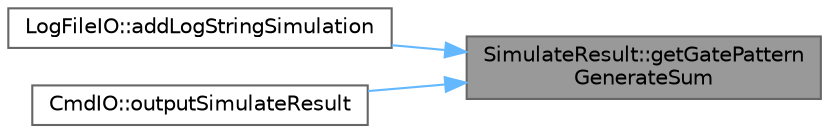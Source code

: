 digraph "SimulateResult::getGatePatternGenerateSum"
{
 // LATEX_PDF_SIZE
  bgcolor="transparent";
  edge [fontname=Helvetica,fontsize=10,labelfontname=Helvetica,labelfontsize=10];
  node [fontname=Helvetica,fontsize=10,shape=box,height=0.2,width=0.4];
  rankdir="RL";
  Node1 [id="Node000001",label="SimulateResult::getGatePattern\lGenerateSum",height=0.2,width=0.4,color="gray40", fillcolor="grey60", style="filled", fontcolor="black",tooltip=" "];
  Node1 -> Node2 [id="edge1_Node000001_Node000002",dir="back",color="steelblue1",style="solid",tooltip=" "];
  Node2 [id="Node000002",label="LogFileIO::addLogStringSimulation",height=0.2,width=0.4,color="grey40", fillcolor="white", style="filled",URL="$class_log_file_i_o.html#af26bd2e0cd5fe7260694771d27204ec9",tooltip="Logファイルにシミュレーションの結果を書き込む"];
  Node1 -> Node3 [id="edge2_Node000001_Node000003",dir="back",color="steelblue1",style="solid",tooltip=" "];
  Node3 [id="Node000003",label="CmdIO::outputSimulateResult",height=0.2,width=0.4,color="grey40", fillcolor="white", style="filled",URL="$class_cmd_i_o.html#ad9197c6f149ed95ec89b91ad8a53c725",tooltip=" "];
}
